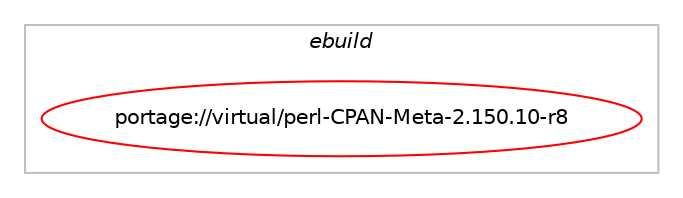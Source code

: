 digraph prolog {

# *************
# Graph options
# *************

newrank=true;
concentrate=true;
compound=true;
graph [rankdir=LR,fontname=Helvetica,fontsize=10,ranksep=1.5];#, ranksep=2.5, nodesep=0.2];
edge  [arrowhead=vee];
node  [fontname=Helvetica,fontsize=10];

# **********
# The ebuild
# **********

subgraph cluster_leftcol {
color=gray;
label=<<i>ebuild</i>>;
id [label="portage://virtual/perl-CPAN-Meta-2.150.10-r8", color=red, width=4, href="../virtual/perl-CPAN-Meta-2.150.10-r8.svg"];
}

# ****************
# The dependencies
# ****************

subgraph cluster_midcol {
color=gray;
label=<<i>dependencies</i>>;
subgraph cluster_compile {
fillcolor="#eeeeee";
style=filled;
label=<<i>compile</i>>;
}
subgraph cluster_compileandrun {
fillcolor="#eeeeee";
style=filled;
label=<<i>compile and run</i>>;
}
subgraph cluster_run {
fillcolor="#eeeeee";
style=filled;
label=<<i>run</i>>;
# *** BEGIN UNKNOWN DEPENDENCY TYPE (TODO) ***
# id -> equal(any_of_group([package_dependency(portage://virtual/perl-CPAN-Meta-2.150.10-r8,run,no,dev-lang,perl,equal,[5.40*,,,5.40*],[],[]),package_dependency(portage://virtual/perl-CPAN-Meta-2.150.10-r8,run,no,dev-lang,perl,equal,[5.38*,,,5.38*],[],[]),package_dependency(portage://virtual/perl-CPAN-Meta-2.150.10-r8,run,no,perl-core,CPAN-Meta,tilde,[2.150.10,,,2.150.10],[],[])]))
# *** END UNKNOWN DEPENDENCY TYPE (TODO) ***

# *** BEGIN UNKNOWN DEPENDENCY TYPE (TODO) ***
# id -> equal(package_dependency(portage://virtual/perl-CPAN-Meta-2.150.10-r8,run,no,dev-lang,perl,none,[,,],any_same_slot,[]))
# *** END UNKNOWN DEPENDENCY TYPE (TODO) ***

# *** BEGIN UNKNOWN DEPENDENCY TYPE (TODO) ***
# id -> equal(package_dependency(portage://virtual/perl-CPAN-Meta-2.150.10-r8,run,no,virtual,perl-CPAN-Meta-YAML,greaterequal,[0.11.0,,,0.11.0],[],[]))
# *** END UNKNOWN DEPENDENCY TYPE (TODO) ***

# *** BEGIN UNKNOWN DEPENDENCY TYPE (TODO) ***
# id -> equal(package_dependency(portage://virtual/perl-CPAN-Meta-2.150.10-r8,run,no,virtual,perl-JSON-PP,greaterequal,[2.271.30,,,2.271.30],[],[]))
# *** END UNKNOWN DEPENDENCY TYPE (TODO) ***

# *** BEGIN UNKNOWN DEPENDENCY TYPE (TODO) ***
# id -> equal(package_dependency(portage://virtual/perl-CPAN-Meta-2.150.10-r8,run,no,virtual,perl-Parse-CPAN-Meta,greaterequal,[1.441.400,,,1.441.400],[],[]))
# *** END UNKNOWN DEPENDENCY TYPE (TODO) ***

# *** BEGIN UNKNOWN DEPENDENCY TYPE (TODO) ***
# id -> equal(package_dependency(portage://virtual/perl-CPAN-Meta-2.150.10-r8,run,weak,perl-core,CPAN-Meta,greater,[2.150.10,,-r999,2.150.10-r999],[],[]))
# *** END UNKNOWN DEPENDENCY TYPE (TODO) ***

# *** BEGIN UNKNOWN DEPENDENCY TYPE (TODO) ***
# id -> equal(package_dependency(portage://virtual/perl-CPAN-Meta-2.150.10-r8,run,weak,perl-core,CPAN-Meta,smaller,[2.150.10,,,2.150.10],[],[]))
# *** END UNKNOWN DEPENDENCY TYPE (TODO) ***

}
}

# **************
# The candidates
# **************

subgraph cluster_choices {
rank=same;
color=gray;
label=<<i>candidates</i>>;

}

}
